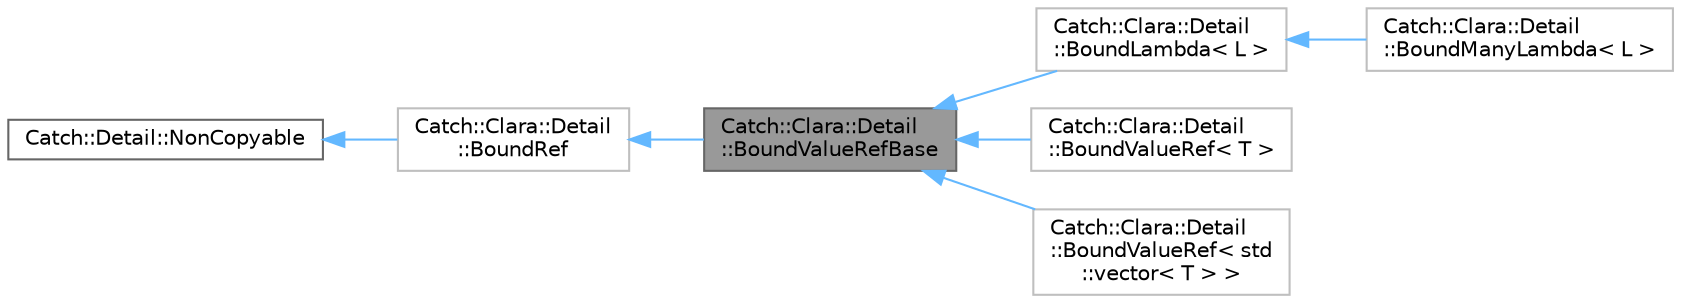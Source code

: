 digraph "Catch::Clara::Detail::BoundValueRefBase"
{
 // LATEX_PDF_SIZE
  bgcolor="transparent";
  edge [fontname=Helvetica,fontsize=10,labelfontname=Helvetica,labelfontsize=10];
  node [fontname=Helvetica,fontsize=10,shape=box,height=0.2,width=0.4];
  rankdir="LR";
  Node1 [id="Node000001",label="Catch::Clara::Detail\l::BoundValueRefBase",height=0.2,width=0.4,color="gray40", fillcolor="grey60", style="filled", fontcolor="black",tooltip=" "];
  Node2 -> Node1 [id="edge7_Node000001_Node000002",dir="back",color="steelblue1",style="solid",tooltip=" "];
  Node2 [id="Node000002",label="Catch::Clara::Detail\l::BoundRef",height=0.2,width=0.4,color="grey75", fillcolor="white", style="filled",URL="$structCatch_1_1Clara_1_1Detail_1_1BoundRef.html",tooltip=" "];
  Node3 -> Node2 [id="edge8_Node000002_Node000003",dir="back",color="steelblue1",style="solid",tooltip=" "];
  Node3 [id="Node000003",label="Catch::Detail::NonCopyable",height=0.2,width=0.4,color="gray40", fillcolor="white", style="filled",URL="$classCatch_1_1Detail_1_1NonCopyable.html",tooltip="Deriving classes become noncopyable and nonmovable."];
  Node1 -> Node4 [id="edge9_Node000001_Node000004",dir="back",color="steelblue1",style="solid",tooltip=" "];
  Node4 [id="Node000004",label="Catch::Clara::Detail\l::BoundLambda\< L \>",height=0.2,width=0.4,color="grey75", fillcolor="white", style="filled",URL="$structCatch_1_1Clara_1_1Detail_1_1BoundLambda.html",tooltip=" "];
  Node4 -> Node5 [id="edge10_Node000004_Node000005",dir="back",color="steelblue1",style="solid",tooltip=" "];
  Node5 [id="Node000005",label="Catch::Clara::Detail\l::BoundManyLambda\< L \>",height=0.2,width=0.4,color="grey75", fillcolor="white", style="filled",URL="$structCatch_1_1Clara_1_1Detail_1_1BoundManyLambda.html",tooltip=" "];
  Node1 -> Node6 [id="edge11_Node000001_Node000006",dir="back",color="steelblue1",style="solid",tooltip=" "];
  Node6 [id="Node000006",label="Catch::Clara::Detail\l::BoundValueRef\< T \>",height=0.2,width=0.4,color="grey75", fillcolor="white", style="filled",URL="$structCatch_1_1Clara_1_1Detail_1_1BoundValueRef.html",tooltip=" "];
  Node1 -> Node7 [id="edge12_Node000001_Node000007",dir="back",color="steelblue1",style="solid",tooltip=" "];
  Node7 [id="Node000007",label="Catch::Clara::Detail\l::BoundValueRef\< std\l::vector\< T \> \>",height=0.2,width=0.4,color="grey75", fillcolor="white", style="filled",URL="$structCatch_1_1Clara_1_1Detail_1_1BoundValueRef_3_01std_1_1vector_3_01T_01_4_01_4.html",tooltip=" "];
}
